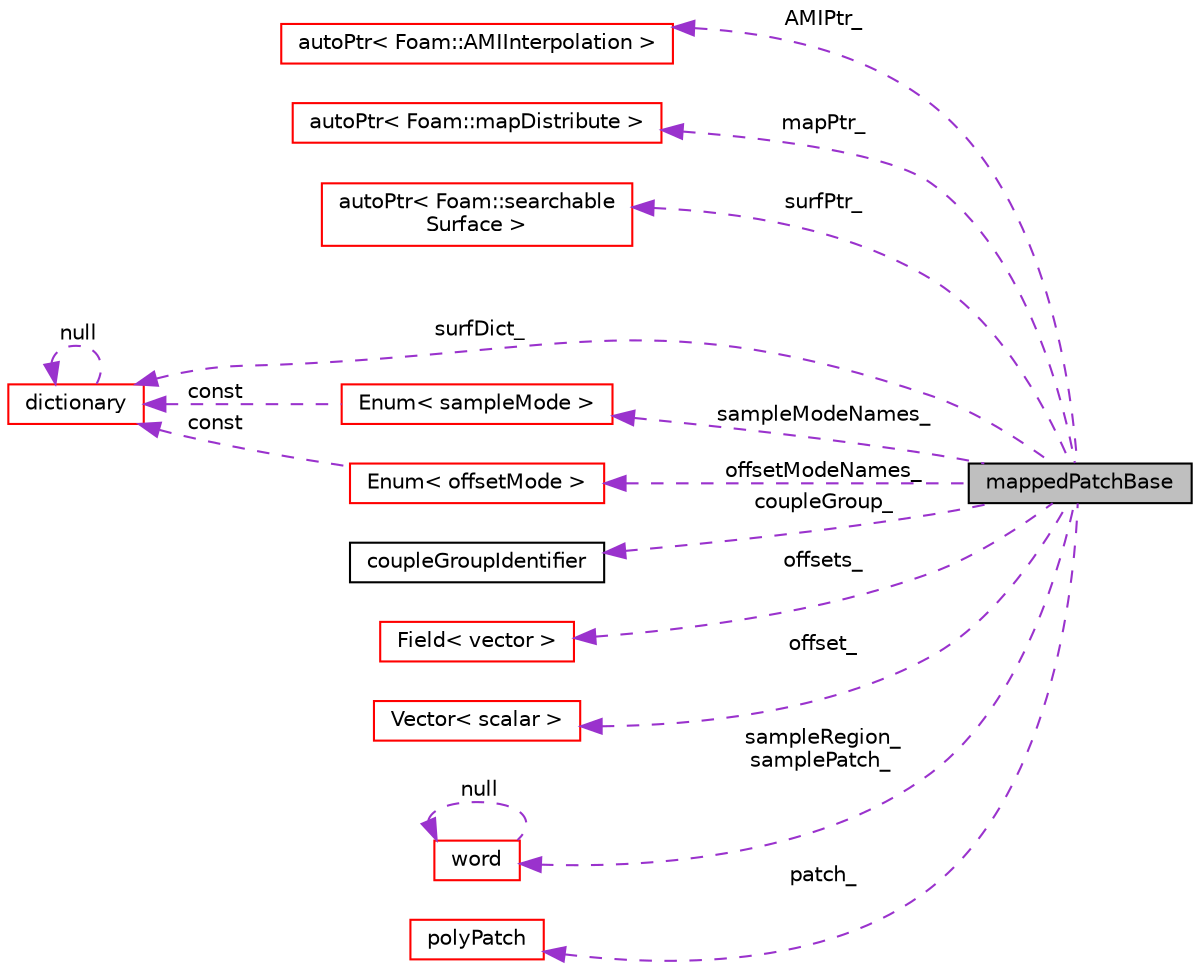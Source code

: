 digraph "mappedPatchBase"
{
  bgcolor="transparent";
  edge [fontname="Helvetica",fontsize="10",labelfontname="Helvetica",labelfontsize="10"];
  node [fontname="Helvetica",fontsize="10",shape=record];
  rankdir="LR";
  Node1 [label="mappedPatchBase",height=0.2,width=0.4,color="black", fillcolor="grey75", style="filled" fontcolor="black"];
  Node2 -> Node1 [dir="back",color="darkorchid3",fontsize="10",style="dashed",label=" AMIPtr_" ,fontname="Helvetica"];
  Node2 [label="autoPtr\< Foam::AMIInterpolation \>",height=0.2,width=0.4,color="red",URL="$classFoam_1_1autoPtr.html"];
  Node3 -> Node1 [dir="back",color="darkorchid3",fontsize="10",style="dashed",label=" mapPtr_" ,fontname="Helvetica"];
  Node3 [label="autoPtr\< Foam::mapDistribute \>",height=0.2,width=0.4,color="red",URL="$classFoam_1_1autoPtr.html"];
  Node4 -> Node1 [dir="back",color="darkorchid3",fontsize="10",style="dashed",label=" surfPtr_" ,fontname="Helvetica"];
  Node4 [label="autoPtr\< Foam::searchable\lSurface \>",height=0.2,width=0.4,color="red",URL="$classFoam_1_1autoPtr.html"];
  Node5 -> Node1 [dir="back",color="darkorchid3",fontsize="10",style="dashed",label=" surfDict_" ,fontname="Helvetica"];
  Node5 [label="dictionary",height=0.2,width=0.4,color="red",URL="$classFoam_1_1dictionary.html",tooltip="A list of keyword definitions, which are a keyword followed by a number of values (eg..."];
  Node5 -> Node5 [dir="back",color="darkorchid3",fontsize="10",style="dashed",label=" null" ,fontname="Helvetica"];
  Node6 -> Node1 [dir="back",color="darkorchid3",fontsize="10",style="dashed",label=" sampleModeNames_" ,fontname="Helvetica"];
  Node6 [label="Enum\< sampleMode \>",height=0.2,width=0.4,color="red",URL="$classFoam_1_1Enum.html"];
  Node5 -> Node6 [dir="back",color="darkorchid3",fontsize="10",style="dashed",label=" const" ,fontname="Helvetica"];
  Node7 -> Node1 [dir="back",color="darkorchid3",fontsize="10",style="dashed",label=" coupleGroup_" ,fontname="Helvetica"];
  Node7 [label="coupleGroupIdentifier",height=0.2,width=0.4,color="black",URL="$classFoam_1_1coupleGroupIdentifier.html",tooltip="Encapsulates using patchGroups to specify coupled patch. "];
  Node8 -> Node1 [dir="back",color="darkorchid3",fontsize="10",style="dashed",label=" offsetModeNames_" ,fontname="Helvetica"];
  Node8 [label="Enum\< offsetMode \>",height=0.2,width=0.4,color="red",URL="$classFoam_1_1Enum.html"];
  Node5 -> Node8 [dir="back",color="darkorchid3",fontsize="10",style="dashed",label=" const" ,fontname="Helvetica"];
  Node9 -> Node1 [dir="back",color="darkorchid3",fontsize="10",style="dashed",label=" offsets_" ,fontname="Helvetica"];
  Node9 [label="Field\< vector \>",height=0.2,width=0.4,color="red",URL="$classFoam_1_1Field.html"];
  Node10 -> Node1 [dir="back",color="darkorchid3",fontsize="10",style="dashed",label=" offset_" ,fontname="Helvetica"];
  Node10 [label="Vector\< scalar \>",height=0.2,width=0.4,color="red",URL="$classFoam_1_1Vector.html"];
  Node11 -> Node1 [dir="back",color="darkorchid3",fontsize="10",style="dashed",label=" sampleRegion_\nsamplePatch_" ,fontname="Helvetica"];
  Node11 [label="word",height=0.2,width=0.4,color="red",URL="$classFoam_1_1word.html",tooltip="A class for handling words, derived from Foam::string. "];
  Node11 -> Node11 [dir="back",color="darkorchid3",fontsize="10",style="dashed",label=" null" ,fontname="Helvetica"];
  Node12 -> Node1 [dir="back",color="darkorchid3",fontsize="10",style="dashed",label=" patch_" ,fontname="Helvetica"];
  Node12 [label="polyPatch",height=0.2,width=0.4,color="red",URL="$classFoam_1_1polyPatch.html",tooltip="A patch is a list of labels that address the faces in the global face list. "];
}
